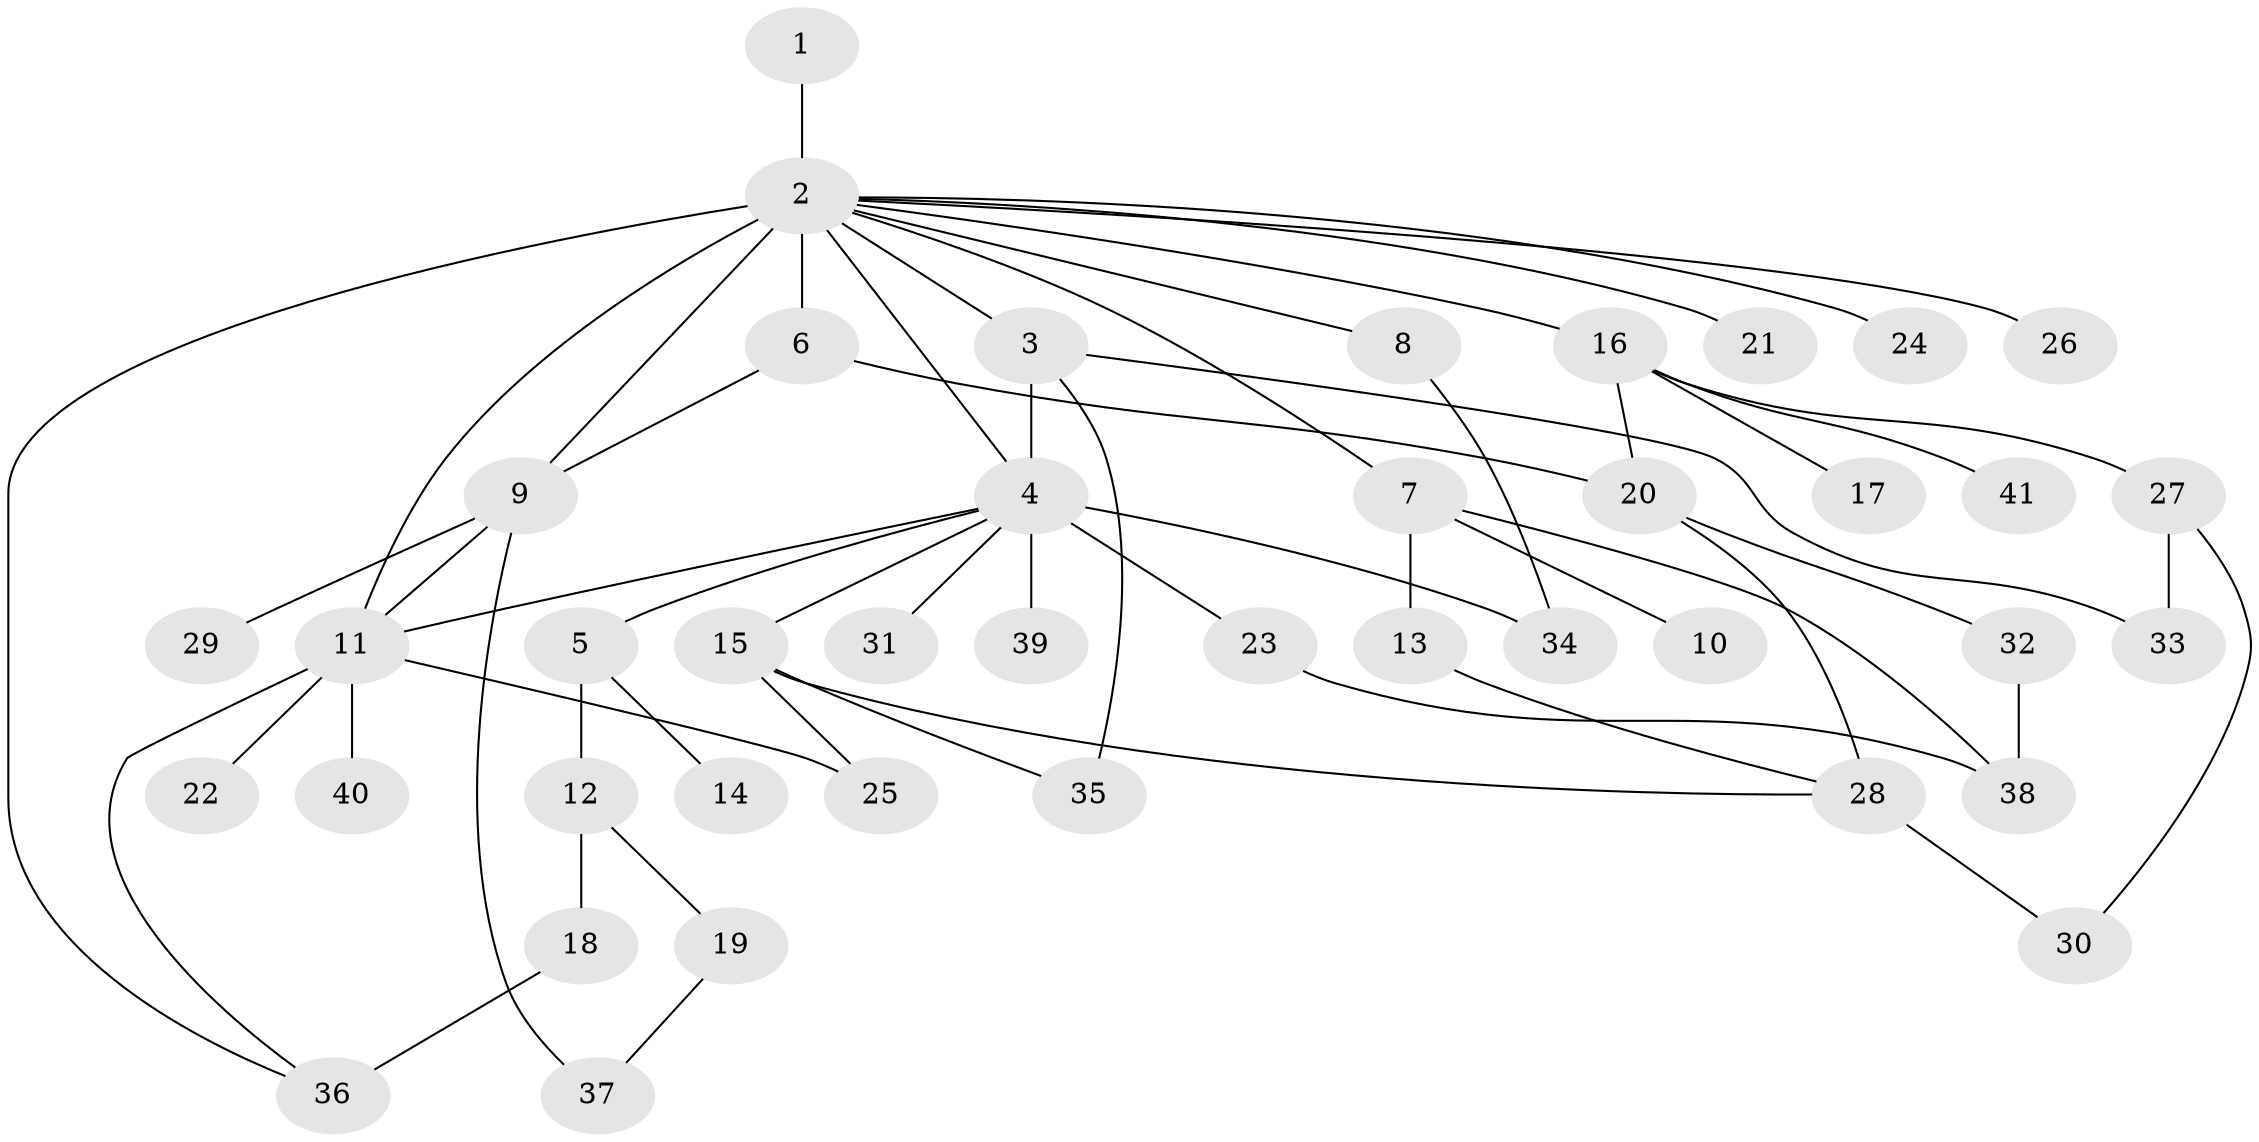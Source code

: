 // original degree distribution, {2: 0.18518518518518517, 26: 0.007407407407407408, 19: 0.007407407407407408, 7: 0.014814814814814815, 1: 0.5925925925925926, 11: 0.014814814814814815, 4: 0.05185185185185185, 5: 0.037037037037037035, 9: 0.007407407407407408, 3: 0.08148148148148149}
// Generated by graph-tools (version 1.1) at 2025/50/03/04/25 22:50:44]
// undirected, 41 vertices, 57 edges
graph export_dot {
  node [color=gray90,style=filled];
  1;
  2;
  3;
  4;
  5;
  6;
  7;
  8;
  9;
  10;
  11;
  12;
  13;
  14;
  15;
  16;
  17;
  18;
  19;
  20;
  21;
  22;
  23;
  24;
  25;
  26;
  27;
  28;
  29;
  30;
  31;
  32;
  33;
  34;
  35;
  36;
  37;
  38;
  39;
  40;
  41;
  1 -- 2 [weight=1.0];
  2 -- 3 [weight=1.0];
  2 -- 4 [weight=1.0];
  2 -- 6 [weight=11.0];
  2 -- 7 [weight=1.0];
  2 -- 8 [weight=1.0];
  2 -- 9 [weight=2.0];
  2 -- 11 [weight=1.0];
  2 -- 16 [weight=1.0];
  2 -- 21 [weight=1.0];
  2 -- 24 [weight=1.0];
  2 -- 26 [weight=1.0];
  2 -- 36 [weight=1.0];
  3 -- 4 [weight=10.0];
  3 -- 33 [weight=1.0];
  3 -- 35 [weight=1.0];
  4 -- 5 [weight=1.0];
  4 -- 11 [weight=1.0];
  4 -- 15 [weight=1.0];
  4 -- 23 [weight=1.0];
  4 -- 31 [weight=1.0];
  4 -- 34 [weight=1.0];
  4 -- 39 [weight=1.0];
  5 -- 12 [weight=1.0];
  5 -- 14 [weight=4.0];
  6 -- 9 [weight=1.0];
  6 -- 20 [weight=1.0];
  7 -- 10 [weight=1.0];
  7 -- 13 [weight=7.0];
  7 -- 38 [weight=1.0];
  8 -- 34 [weight=1.0];
  9 -- 11 [weight=1.0];
  9 -- 29 [weight=1.0];
  9 -- 37 [weight=1.0];
  11 -- 22 [weight=4.0];
  11 -- 25 [weight=1.0];
  11 -- 36 [weight=1.0];
  11 -- 40 [weight=1.0];
  12 -- 18 [weight=1.0];
  12 -- 19 [weight=2.0];
  13 -- 28 [weight=1.0];
  15 -- 25 [weight=2.0];
  15 -- 28 [weight=1.0];
  15 -- 35 [weight=1.0];
  16 -- 17 [weight=1.0];
  16 -- 20 [weight=1.0];
  16 -- 27 [weight=1.0];
  16 -- 41 [weight=1.0];
  18 -- 36 [weight=2.0];
  19 -- 37 [weight=1.0];
  20 -- 28 [weight=3.0];
  20 -- 32 [weight=1.0];
  23 -- 38 [weight=1.0];
  27 -- 30 [weight=1.0];
  27 -- 33 [weight=1.0];
  28 -- 30 [weight=1.0];
  32 -- 38 [weight=1.0];
}
